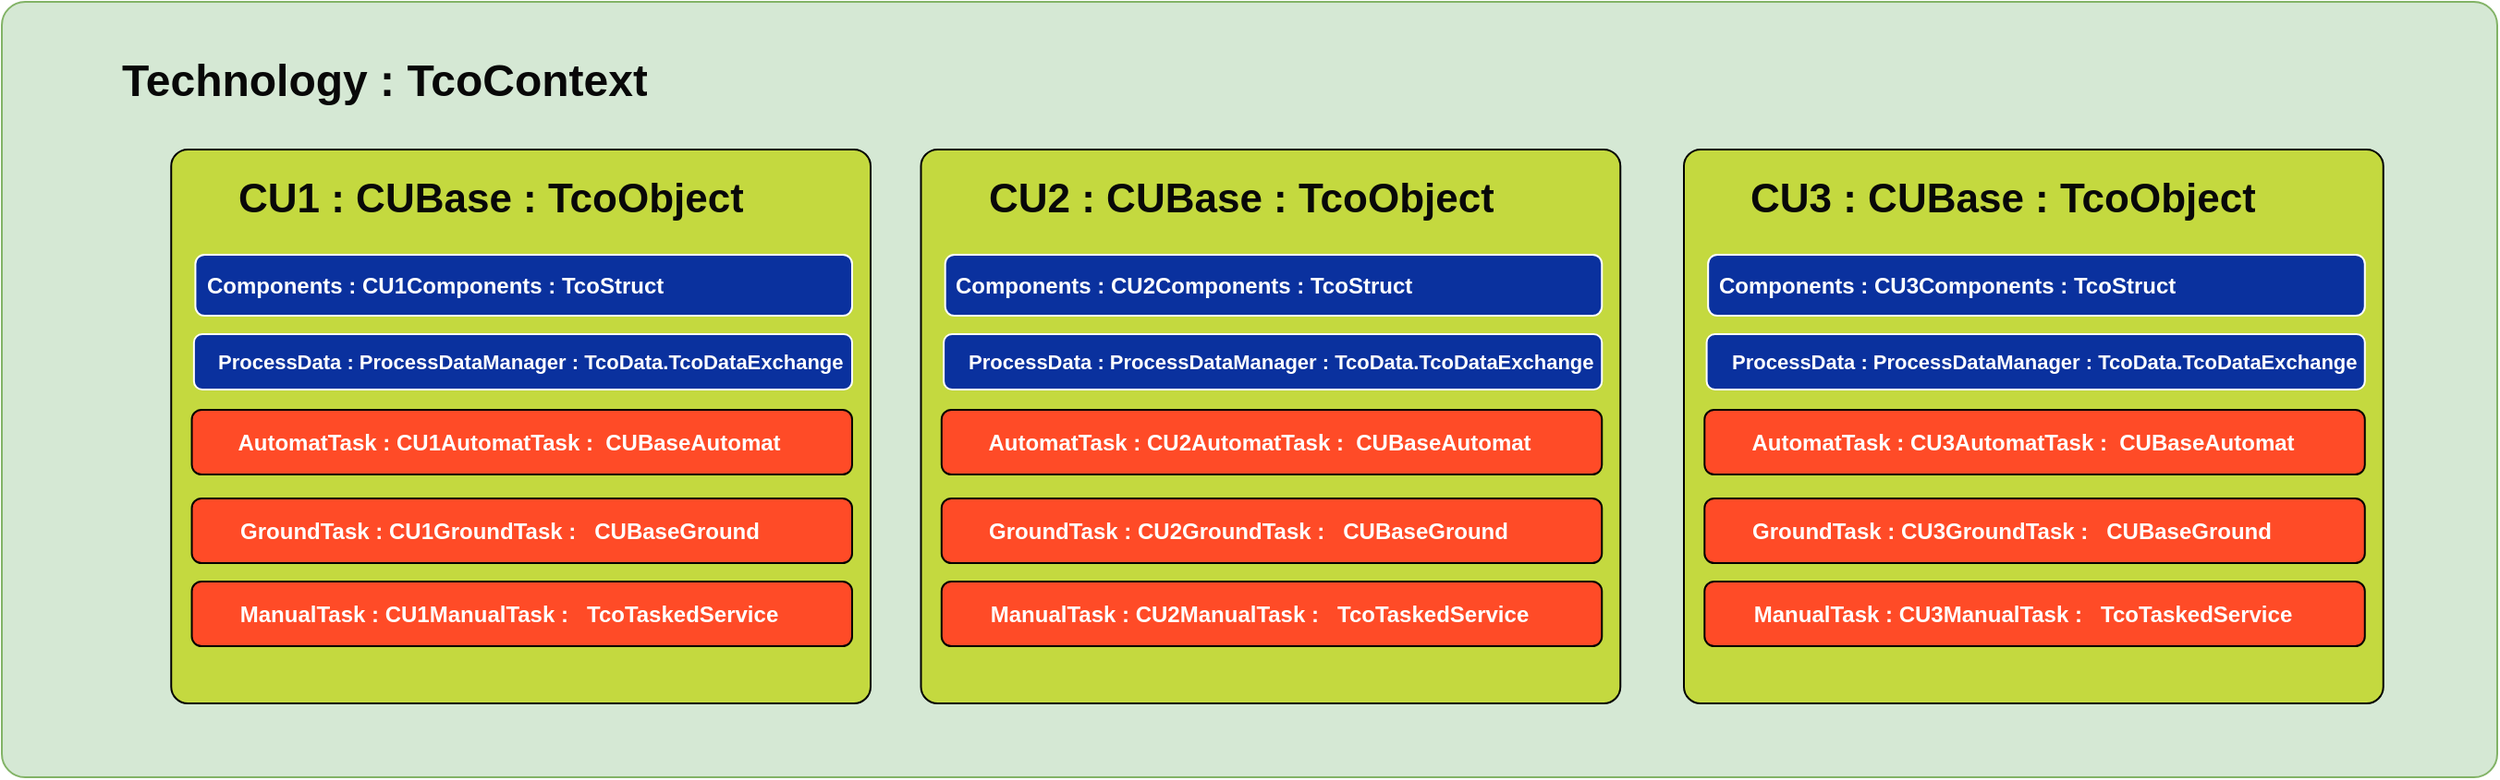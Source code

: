 <mxfile version="16.0.0" type="device"><diagram id="On3FJbs7Vk8zu93cGDRu" name="Page-1"><mxGraphModel dx="12047" dy="-1560" grid="1" gridSize="10" guides="1" tooltips="1" connect="1" arrows="1" fold="1" page="1" pageScale="1" pageWidth="850" pageHeight="1100" math="0" shadow="0"><root><mxCell id="0"/><mxCell id="1" parent="0"/><mxCell id="wqsepRURDUPgvUN2r5jX-79" value="" style="rounded=1;whiteSpace=wrap;html=1;labelBackgroundColor=#FFFFFF;fillColor=#d5e8d4;strokeColor=#82b366;arcSize=3;" vertex="1" parent="1"><mxGeometry x="1760" y="9040" width="1350" height="420" as="geometry"/></mxCell><mxCell id="wqsepRURDUPgvUN2r5jX-80" value="" style="rounded=1;whiteSpace=wrap;html=1;fillColor=#C4D93F;sketch=0;arcSize=3;" vertex="1" parent="1"><mxGeometry x="1851.62" y="9120" width="378.38" height="300" as="geometry"/></mxCell><mxCell id="wqsepRURDUPgvUN2r5jX-135" value="&lt;h1&gt;&lt;font color=&quot;#080808&quot; style=&quot;font-size: 22px&quot;&gt;CU1 : CUBase : TcoObject&lt;/font&gt;&lt;/h1&gt;" style="text;html=1;strokeColor=none;fillColor=none;spacing=5;spacingTop=-20;whiteSpace=wrap;overflow=hidden;rounded=0;fontColor=#FFFFFF;arcSize=3;" vertex="1" parent="1"><mxGeometry x="1882.87" y="9126" width="297.13" height="50" as="geometry"/></mxCell><mxCell id="wqsepRURDUPgvUN2r5jX-155" value="&lt;h1&gt;&lt;font color=&quot;#080808&quot;&gt;Technology : TcoContext&lt;/font&gt;&lt;/h1&gt;" style="text;html=1;strokeColor=none;fillColor=none;spacing=5;spacingTop=-20;whiteSpace=wrap;overflow=hidden;rounded=0;fontColor=#FFFFFF;" vertex="1" parent="1"><mxGeometry x="1820" y="9062.5" width="914" height="50" as="geometry"/></mxCell><mxCell id="TKAYXjK7cC_EnUV9TyjZ-312" value="" style="rounded=1;whiteSpace=wrap;html=1;fillColor=#FF4B27;" parent="1" vertex="1"><mxGeometry x="1862.77" y="9261" width="357.23" height="35" as="geometry"/></mxCell><mxCell id="TKAYXjK7cC_EnUV9TyjZ-313" value="&lt;div style=&quot;text-align: left&quot;&gt;&lt;b&gt;AutomatTask : CU1AutomatTask :&amp;nbsp;&amp;nbsp;&lt;/b&gt;&lt;b&gt;CUBaseAutomat&lt;/b&gt;&lt;/div&gt;" style="text;html=1;align=center;verticalAlign=middle;resizable=0;points=[];autosize=1;strokeColor=none;fontColor=#FFFFFF;" parent="1" vertex="1"><mxGeometry x="1879.26" y="9268.5" width="310" height="20" as="geometry"/></mxCell><mxCell id="wqsepRURDUPgvUN2r5jX-173" value="" style="rounded=1;whiteSpace=wrap;html=1;fillColor=#FF4B27;" vertex="1" parent="1"><mxGeometry x="1862.77" y="9309" width="357.23" height="35" as="geometry"/></mxCell><mxCell id="wqsepRURDUPgvUN2r5jX-174" value="&lt;div style=&quot;text-align: left&quot;&gt;&lt;b&gt;GroundTask : CU1GroundTask :&amp;nbsp; &amp;nbsp;&lt;/b&gt;&lt;b&gt;CUBaseGround&lt;/b&gt;&lt;/div&gt;" style="text;html=1;align=center;verticalAlign=middle;resizable=0;points=[];autosize=1;strokeColor=none;fontColor=#FFFFFF;" vertex="1" parent="1"><mxGeometry x="1878.84" y="9316.5" width="300" height="20" as="geometry"/></mxCell><mxCell id="wqsepRURDUPgvUN2r5jX-180" value="" style="rounded=1;whiteSpace=wrap;html=1;fillColor=#0A319E;strokeColor=#FFFFFF;" vertex="1" parent="1"><mxGeometry x="1863.93" y="9220" width="356.07" height="30" as="geometry"/></mxCell><mxCell id="wqsepRURDUPgvUN2r5jX-181" value="&lt;font style=&quot;font-size: 11px&quot;&gt;ProcessData : ProcessDataManager : TcoData.TcoDataExchange&lt;/font&gt;" style="text;html=1;strokeColor=none;fillColor=none;align=left;verticalAlign=middle;whiteSpace=wrap;rounded=0;fontStyle=1;fontColor=#FFFFFF;" vertex="1" parent="1"><mxGeometry x="1875.373" y="9220" width="353.847" height="29.94" as="geometry"/></mxCell><mxCell id="wqsepRURDUPgvUN2r5jX-183" value="" style="rounded=1;whiteSpace=wrap;html=1;fillColor=#0A319E;strokeColor=#FFFFFF;" vertex="1" parent="1"><mxGeometry x="1864.71" y="9177" width="355.29" height="33" as="geometry"/></mxCell><mxCell id="wqsepRURDUPgvUN2r5jX-154" value="&lt;font style=&quot;font-size: 12px&quot;&gt;Components : CU1Components : TcoStruct&lt;/font&gt;" style="text;html=1;strokeColor=none;fillColor=none;align=left;verticalAlign=middle;whiteSpace=wrap;rounded=0;fontStyle=1;fontColor=#FFFFFF;" vertex="1" parent="1"><mxGeometry x="1868.51" y="9178.53" width="341.49" height="29.94" as="geometry"/></mxCell><mxCell id="wqsepRURDUPgvUN2r5jX-175" value="" style="rounded=1;whiteSpace=wrap;html=1;fillColor=#FF4B27;" vertex="1" parent="1"><mxGeometry x="1862.77" y="9354" width="357.23" height="35" as="geometry"/></mxCell><mxCell id="wqsepRURDUPgvUN2r5jX-176" value="&lt;div style=&quot;text-align: left&quot;&gt;&lt;b&gt;ManualTask : CU1ManualTask :&amp;nbsp; &amp;nbsp;&lt;/b&gt;&lt;b&gt;TcoTaskedService&lt;/b&gt;&lt;/div&gt;" style="text;html=1;align=center;verticalAlign=middle;resizable=0;points=[];autosize=1;strokeColor=none;fontColor=#FFFFFF;" vertex="1" parent="1"><mxGeometry x="1879.262" y="9361.5" width="310" height="20" as="geometry"/></mxCell><mxCell id="wqsepRURDUPgvUN2r5jX-207" value="" style="rounded=1;whiteSpace=wrap;html=1;fillColor=#C4D93F;sketch=0;arcSize=3;" vertex="1" parent="1"><mxGeometry x="2257.25" y="9120" width="378.38" height="300" as="geometry"/></mxCell><mxCell id="wqsepRURDUPgvUN2r5jX-208" value="&lt;h1&gt;&lt;font color=&quot;#080808&quot; style=&quot;font-size: 22px&quot;&gt;CU2 : CUBase : TcoObject&lt;/font&gt;&lt;/h1&gt;" style="text;html=1;strokeColor=none;fillColor=none;spacing=5;spacingTop=-20;whiteSpace=wrap;overflow=hidden;rounded=0;fontColor=#FFFFFF;arcSize=3;" vertex="1" parent="1"><mxGeometry x="2288.5" y="9126" width="297.13" height="50" as="geometry"/></mxCell><mxCell id="wqsepRURDUPgvUN2r5jX-209" value="" style="rounded=1;whiteSpace=wrap;html=1;fillColor=#FF4B27;" vertex="1" parent="1"><mxGeometry x="2268.4" y="9261" width="357.23" height="35" as="geometry"/></mxCell><mxCell id="wqsepRURDUPgvUN2r5jX-210" value="&lt;div style=&quot;text-align: left&quot;&gt;&lt;b&gt;AutomatTask : CU2AutomatTask :&amp;nbsp;&amp;nbsp;&lt;/b&gt;&lt;b&gt;CUBaseAutomat&lt;/b&gt;&lt;/div&gt;" style="text;html=1;align=center;verticalAlign=middle;resizable=0;points=[];autosize=1;strokeColor=none;fontColor=#FFFFFF;" vertex="1" parent="1"><mxGeometry x="2284.89" y="9268.5" width="310" height="20" as="geometry"/></mxCell><mxCell id="wqsepRURDUPgvUN2r5jX-211" value="" style="rounded=1;whiteSpace=wrap;html=1;fillColor=#FF4B27;" vertex="1" parent="1"><mxGeometry x="2268.4" y="9309" width="357.23" height="35" as="geometry"/></mxCell><mxCell id="wqsepRURDUPgvUN2r5jX-212" value="&lt;div style=&quot;text-align: left&quot;&gt;&lt;b&gt;GroundTask : CU2GroundTask :&amp;nbsp; &amp;nbsp;&lt;/b&gt;&lt;b&gt;CUBaseGround&lt;/b&gt;&lt;/div&gt;" style="text;html=1;align=center;verticalAlign=middle;resizable=0;points=[];autosize=1;strokeColor=none;fontColor=#FFFFFF;" vertex="1" parent="1"><mxGeometry x="2284.47" y="9316.5" width="300" height="20" as="geometry"/></mxCell><mxCell id="wqsepRURDUPgvUN2r5jX-213" value="" style="rounded=1;whiteSpace=wrap;html=1;fillColor=#0A319E;strokeColor=#FFFFFF;" vertex="1" parent="1"><mxGeometry x="2269.56" y="9220" width="356.07" height="30" as="geometry"/></mxCell><mxCell id="wqsepRURDUPgvUN2r5jX-214" value="&lt;font style=&quot;font-size: 11px&quot;&gt;ProcessData : ProcessDataManager : TcoData.TcoDataExchange&lt;/font&gt;" style="text;html=1;strokeColor=none;fillColor=none;align=left;verticalAlign=middle;whiteSpace=wrap;rounded=0;fontStyle=1;fontColor=#FFFFFF;" vertex="1" parent="1"><mxGeometry x="2281.003" y="9220" width="353.847" height="29.94" as="geometry"/></mxCell><mxCell id="wqsepRURDUPgvUN2r5jX-215" value="" style="rounded=1;whiteSpace=wrap;html=1;fillColor=#0A319E;strokeColor=#FFFFFF;" vertex="1" parent="1"><mxGeometry x="2270.34" y="9177" width="355.29" height="33" as="geometry"/></mxCell><mxCell id="wqsepRURDUPgvUN2r5jX-216" value="&lt;font style=&quot;font-size: 12px&quot;&gt;Components : CU2Components : TcoStruct&lt;/font&gt;" style="text;html=1;strokeColor=none;fillColor=none;align=left;verticalAlign=middle;whiteSpace=wrap;rounded=0;fontStyle=1;fontColor=#FFFFFF;" vertex="1" parent="1"><mxGeometry x="2274.14" y="9178.53" width="341.49" height="29.94" as="geometry"/></mxCell><mxCell id="wqsepRURDUPgvUN2r5jX-217" value="" style="rounded=1;whiteSpace=wrap;html=1;fillColor=#FF4B27;" vertex="1" parent="1"><mxGeometry x="2268.4" y="9354" width="357.23" height="35" as="geometry"/></mxCell><mxCell id="wqsepRURDUPgvUN2r5jX-218" value="&lt;div style=&quot;text-align: left&quot;&gt;&lt;b&gt;ManualTask : CU2ManualTask :&amp;nbsp; &amp;nbsp;&lt;/b&gt;&lt;b&gt;TcoTaskedService&lt;/b&gt;&lt;/div&gt;" style="text;html=1;align=center;verticalAlign=middle;resizable=0;points=[];autosize=1;strokeColor=none;fontColor=#FFFFFF;" vertex="1" parent="1"><mxGeometry x="2284.892" y="9361.5" width="310" height="20" as="geometry"/></mxCell><mxCell id="wqsepRURDUPgvUN2r5jX-219" value="" style="rounded=1;whiteSpace=wrap;html=1;fillColor=#C4D93F;sketch=0;arcSize=3;" vertex="1" parent="1"><mxGeometry x="2670" y="9120" width="378.38" height="300" as="geometry"/></mxCell><mxCell id="wqsepRURDUPgvUN2r5jX-220" value="&lt;h1&gt;&lt;font color=&quot;#080808&quot; style=&quot;font-size: 22px&quot;&gt;CU3 : CUBase : TcoObject&lt;/font&gt;&lt;/h1&gt;" style="text;html=1;strokeColor=none;fillColor=none;spacing=5;spacingTop=-20;whiteSpace=wrap;overflow=hidden;rounded=0;fontColor=#FFFFFF;arcSize=3;" vertex="1" parent="1"><mxGeometry x="2701.25" y="9126" width="297.13" height="50" as="geometry"/></mxCell><mxCell id="wqsepRURDUPgvUN2r5jX-221" value="" style="rounded=1;whiteSpace=wrap;html=1;fillColor=#FF4B27;" vertex="1" parent="1"><mxGeometry x="2681.15" y="9261" width="357.23" height="35" as="geometry"/></mxCell><mxCell id="wqsepRURDUPgvUN2r5jX-222" value="&lt;div style=&quot;text-align: left&quot;&gt;&lt;b&gt;AutomatTask : CU3AutomatTask :&amp;nbsp;&amp;nbsp;&lt;/b&gt;&lt;b&gt;CUBaseAutomat&lt;/b&gt;&lt;/div&gt;" style="text;html=1;align=center;verticalAlign=middle;resizable=0;points=[];autosize=1;strokeColor=none;fontColor=#FFFFFF;" vertex="1" parent="1"><mxGeometry x="2697.64" y="9268.5" width="310" height="20" as="geometry"/></mxCell><mxCell id="wqsepRURDUPgvUN2r5jX-223" value="" style="rounded=1;whiteSpace=wrap;html=1;fillColor=#FF4B27;" vertex="1" parent="1"><mxGeometry x="2681.15" y="9309" width="357.23" height="35" as="geometry"/></mxCell><mxCell id="wqsepRURDUPgvUN2r5jX-224" value="&lt;div style=&quot;text-align: left&quot;&gt;&lt;b&gt;GroundTask : CU3GroundTask :&amp;nbsp; &amp;nbsp;&lt;/b&gt;&lt;b&gt;CUBaseGround&lt;/b&gt;&lt;/div&gt;" style="text;html=1;align=center;verticalAlign=middle;resizable=0;points=[];autosize=1;strokeColor=none;fontColor=#FFFFFF;" vertex="1" parent="1"><mxGeometry x="2697.22" y="9316.5" width="300" height="20" as="geometry"/></mxCell><mxCell id="wqsepRURDUPgvUN2r5jX-225" value="" style="rounded=1;whiteSpace=wrap;html=1;fillColor=#0A319E;strokeColor=#FFFFFF;" vertex="1" parent="1"><mxGeometry x="2682.31" y="9220" width="356.07" height="30" as="geometry"/></mxCell><mxCell id="wqsepRURDUPgvUN2r5jX-226" value="&lt;font style=&quot;font-size: 11px&quot;&gt;ProcessData : ProcessDataManager : TcoData.TcoDataExchange&lt;/font&gt;" style="text;html=1;strokeColor=none;fillColor=none;align=left;verticalAlign=middle;whiteSpace=wrap;rounded=0;fontStyle=1;fontColor=#FFFFFF;" vertex="1" parent="1"><mxGeometry x="2693.753" y="9220" width="353.847" height="29.94" as="geometry"/></mxCell><mxCell id="wqsepRURDUPgvUN2r5jX-227" value="" style="rounded=1;whiteSpace=wrap;html=1;fillColor=#0A319E;strokeColor=#FFFFFF;" vertex="1" parent="1"><mxGeometry x="2683.09" y="9177" width="355.29" height="33" as="geometry"/></mxCell><mxCell id="wqsepRURDUPgvUN2r5jX-228" value="&lt;font style=&quot;font-size: 12px&quot;&gt;Components : CU3Components : TcoStruct&lt;/font&gt;" style="text;html=1;strokeColor=none;fillColor=none;align=left;verticalAlign=middle;whiteSpace=wrap;rounded=0;fontStyle=1;fontColor=#FFFFFF;" vertex="1" parent="1"><mxGeometry x="2686.89" y="9178.53" width="341.49" height="29.94" as="geometry"/></mxCell><mxCell id="wqsepRURDUPgvUN2r5jX-229" value="" style="rounded=1;whiteSpace=wrap;html=1;fillColor=#FF4B27;" vertex="1" parent="1"><mxGeometry x="2681.15" y="9354" width="357.23" height="35" as="geometry"/></mxCell><mxCell id="wqsepRURDUPgvUN2r5jX-230" value="&lt;div style=&quot;text-align: left&quot;&gt;&lt;b&gt;ManualTask : CU3ManualTask :&amp;nbsp; &amp;nbsp;&lt;/b&gt;&lt;b&gt;TcoTaskedService&lt;/b&gt;&lt;/div&gt;" style="text;html=1;align=center;verticalAlign=middle;resizable=0;points=[];autosize=1;strokeColor=none;fontColor=#FFFFFF;" vertex="1" parent="1"><mxGeometry x="2697.642" y="9361.5" width="310" height="20" as="geometry"/></mxCell></root></mxGraphModel></diagram></mxfile>
